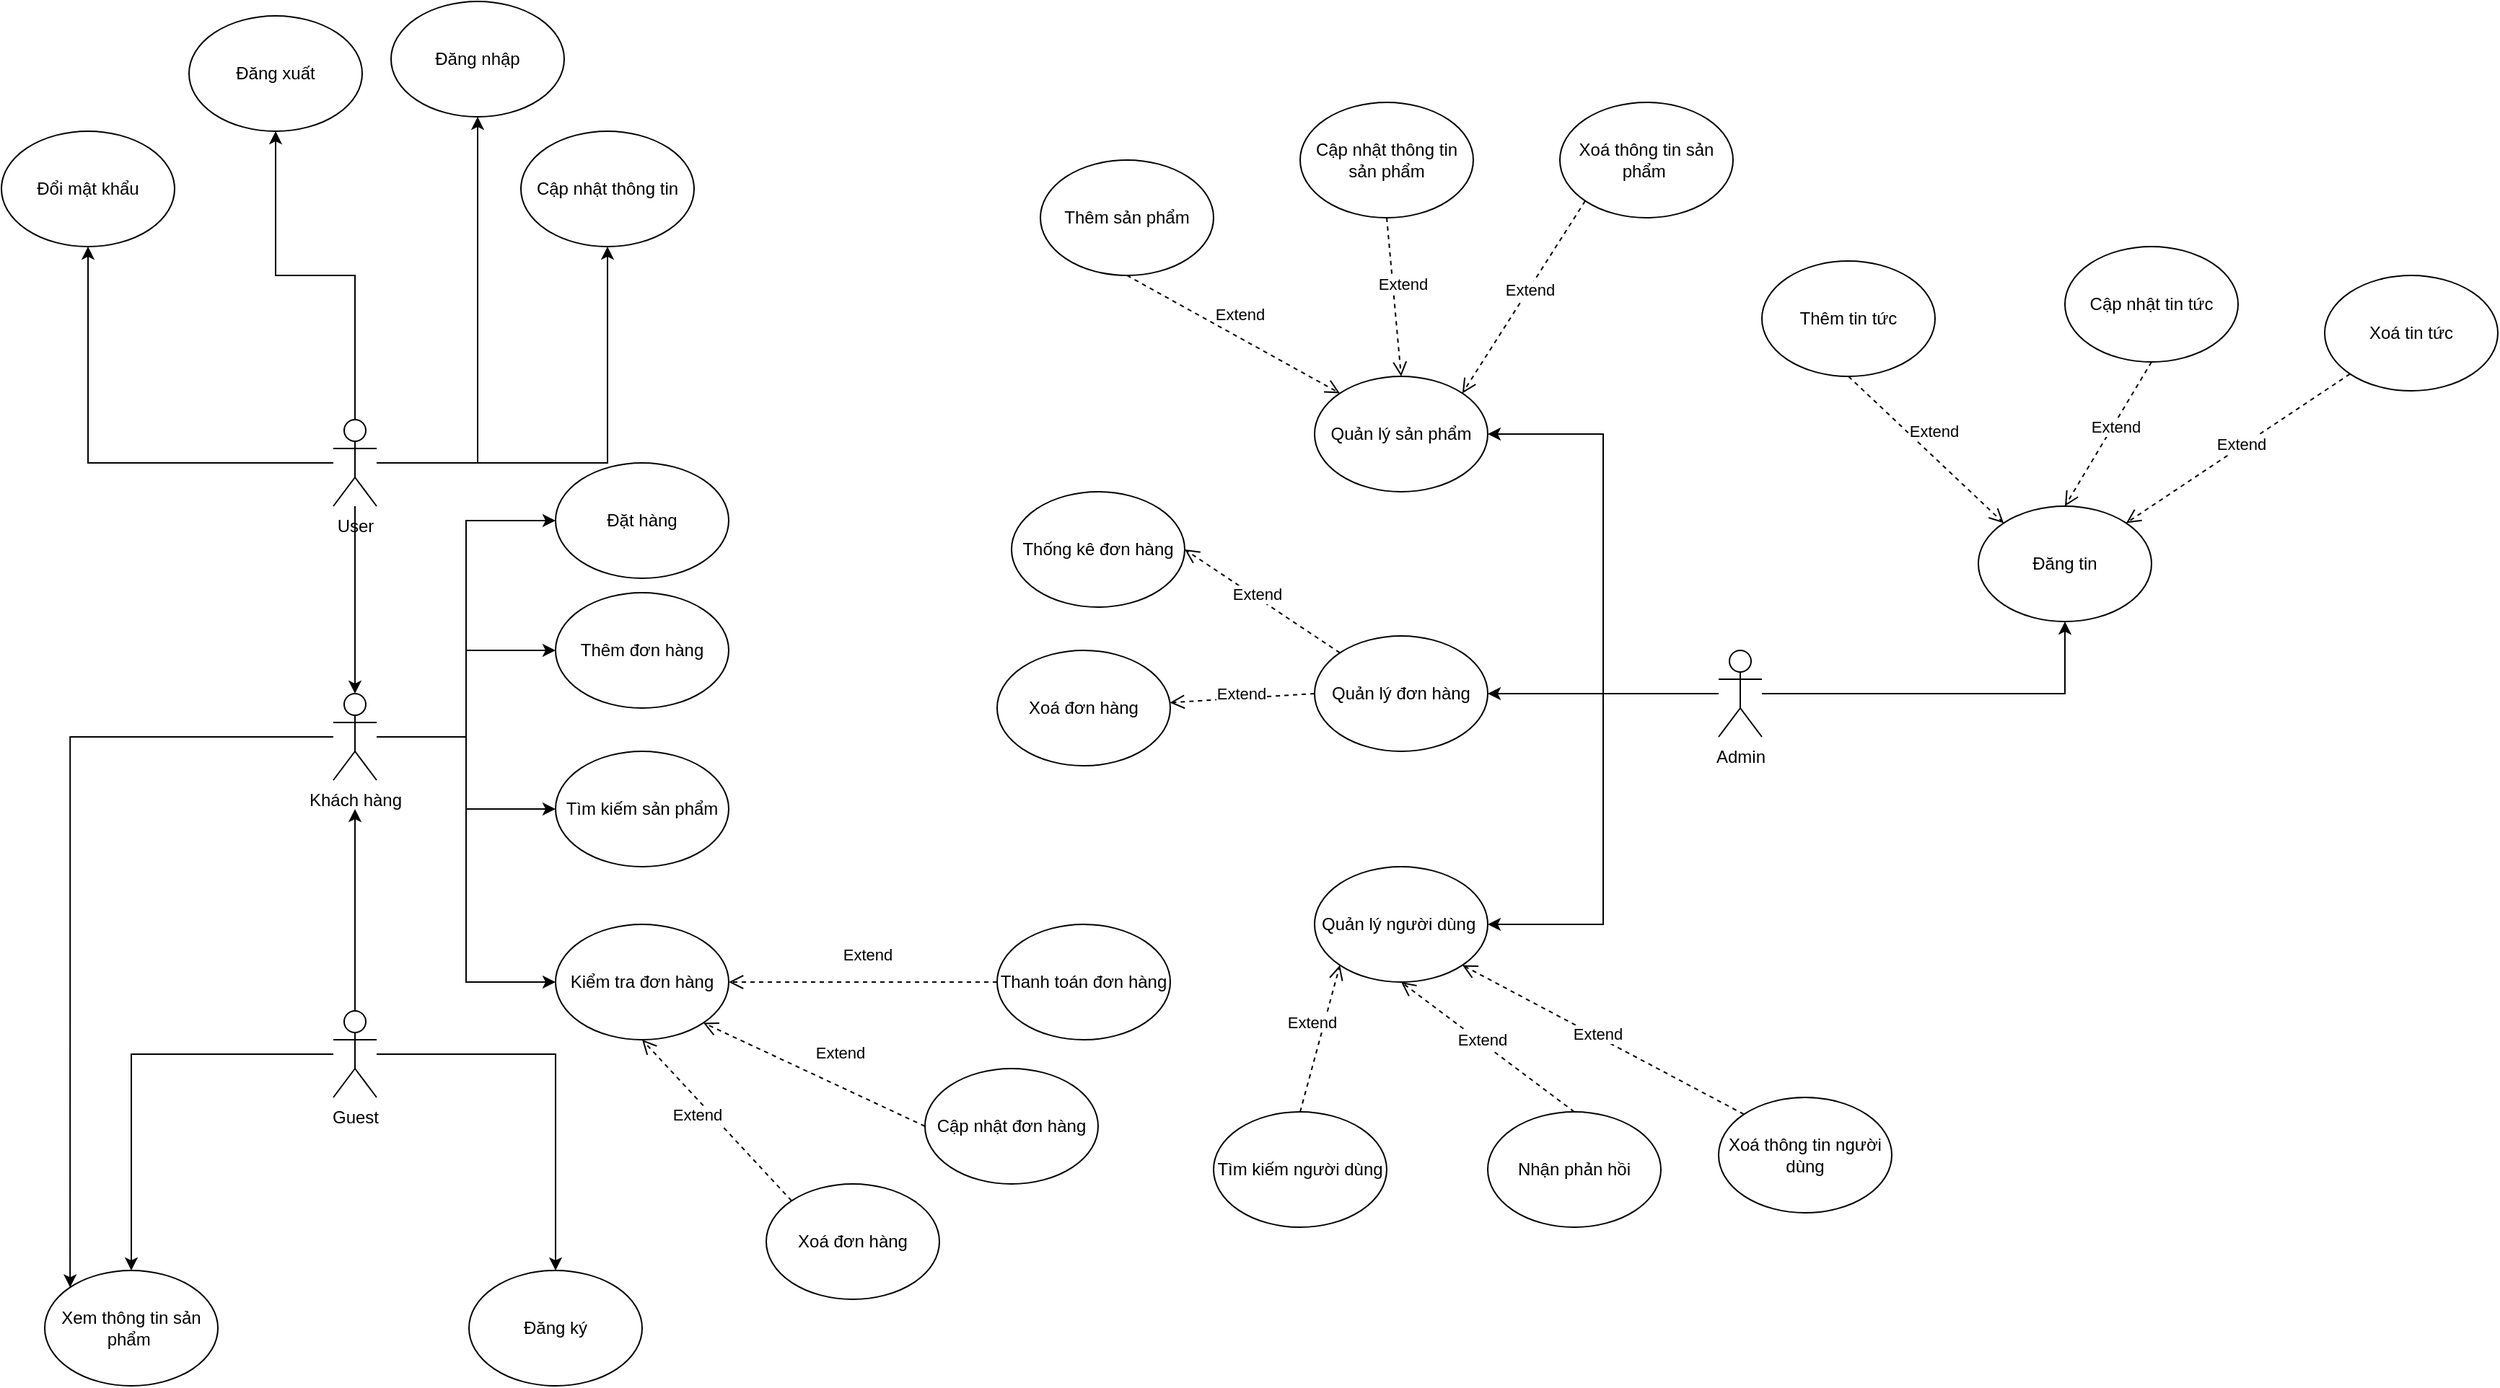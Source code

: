 <mxfile version="20.6.0" type="device"><diagram id="alnNTeHziJQ8-YdXoRm_" name="Trang-1"><mxGraphModel dx="2903" dy="2311" grid="1" gridSize="10" guides="1" tooltips="1" connect="1" arrows="1" fold="1" page="1" pageScale="1" pageWidth="827" pageHeight="1169" math="0" shadow="0"><root><mxCell id="0"/><mxCell id="1" parent="0"/><mxCell id="yqy2ZAMqHUqlLX5YPhvL-14" style="edgeStyle=orthogonalEdgeStyle;rounded=0;orthogonalLoop=1;jettySize=auto;html=1;entryX=0;entryY=0;entryDx=0;entryDy=0;" edge="1" parent="1" source="LC23aDufcoGeySRq3Mif-1" target="yqy2ZAMqHUqlLX5YPhvL-9"><mxGeometry relative="1" as="geometry"/></mxCell><mxCell id="yqy2ZAMqHUqlLX5YPhvL-15" style="edgeStyle=orthogonalEdgeStyle;rounded=0;orthogonalLoop=1;jettySize=auto;html=1;entryX=0;entryY=0.5;entryDx=0;entryDy=0;" edge="1" parent="1" source="LC23aDufcoGeySRq3Mif-1" target="yqy2ZAMqHUqlLX5YPhvL-12"><mxGeometry relative="1" as="geometry"/></mxCell><mxCell id="yqy2ZAMqHUqlLX5YPhvL-16" style="edgeStyle=orthogonalEdgeStyle;rounded=0;orthogonalLoop=1;jettySize=auto;html=1;entryX=0;entryY=0.5;entryDx=0;entryDy=0;" edge="1" parent="1" source="LC23aDufcoGeySRq3Mif-1" target="yqy2ZAMqHUqlLX5YPhvL-13"><mxGeometry relative="1" as="geometry"/></mxCell><mxCell id="yqy2ZAMqHUqlLX5YPhvL-18" style="edgeStyle=orthogonalEdgeStyle;rounded=0;orthogonalLoop=1;jettySize=auto;html=1;entryX=0;entryY=0.5;entryDx=0;entryDy=0;" edge="1" parent="1" source="LC23aDufcoGeySRq3Mif-1" target="yqy2ZAMqHUqlLX5YPhvL-17"><mxGeometry relative="1" as="geometry"/></mxCell><mxCell id="yqy2ZAMqHUqlLX5YPhvL-20" style="edgeStyle=orthogonalEdgeStyle;rounded=0;orthogonalLoop=1;jettySize=auto;html=1;entryX=0;entryY=0.5;entryDx=0;entryDy=0;" edge="1" parent="1" source="LC23aDufcoGeySRq3Mif-1" target="yqy2ZAMqHUqlLX5YPhvL-19"><mxGeometry relative="1" as="geometry"/></mxCell><mxCell id="LC23aDufcoGeySRq3Mif-1" value="Khách hàng" style="shape=umlActor;verticalLabelPosition=bottom;verticalAlign=top;html=1;" parent="1" vertex="1"><mxGeometry x="140" y="340" width="30" height="60" as="geometry"/></mxCell><mxCell id="LC23aDufcoGeySRq3Mif-12" style="edgeStyle=orthogonalEdgeStyle;rounded=0;orthogonalLoop=1;jettySize=auto;html=1;" parent="1" source="LC23aDufcoGeySRq3Mif-4" edge="1"><mxGeometry relative="1" as="geometry"><mxPoint x="155" y="420" as="targetPoint"/></mxGeometry></mxCell><mxCell id="yqy2ZAMqHUqlLX5YPhvL-10" style="edgeStyle=orthogonalEdgeStyle;rounded=0;orthogonalLoop=1;jettySize=auto;html=1;entryX=0.5;entryY=0;entryDx=0;entryDy=0;" edge="1" parent="1" source="LC23aDufcoGeySRq3Mif-4" target="yqy2ZAMqHUqlLX5YPhvL-7"><mxGeometry relative="1" as="geometry"/></mxCell><mxCell id="yqy2ZAMqHUqlLX5YPhvL-11" style="edgeStyle=orthogonalEdgeStyle;rounded=0;orthogonalLoop=1;jettySize=auto;html=1;entryX=0.5;entryY=0;entryDx=0;entryDy=0;" edge="1" parent="1" source="LC23aDufcoGeySRq3Mif-4" target="yqy2ZAMqHUqlLX5YPhvL-9"><mxGeometry relative="1" as="geometry"/></mxCell><mxCell id="LC23aDufcoGeySRq3Mif-4" value="Guest" style="shape=umlActor;verticalLabelPosition=bottom;verticalAlign=top;html=1;" parent="1" vertex="1"><mxGeometry x="140" y="560" width="30" height="60" as="geometry"/></mxCell><mxCell id="LC23aDufcoGeySRq3Mif-13" style="edgeStyle=orthogonalEdgeStyle;rounded=0;orthogonalLoop=1;jettySize=auto;html=1;entryX=0.5;entryY=0;entryDx=0;entryDy=0;entryPerimeter=0;" parent="1" source="LC23aDufcoGeySRq3Mif-8" target="LC23aDufcoGeySRq3Mif-1" edge="1"><mxGeometry relative="1" as="geometry"/></mxCell><mxCell id="yqy2ZAMqHUqlLX5YPhvL-3" style="edgeStyle=orthogonalEdgeStyle;rounded=0;orthogonalLoop=1;jettySize=auto;html=1;" edge="1" parent="1" source="LC23aDufcoGeySRq3Mif-8" target="yqy2ZAMqHUqlLX5YPhvL-1"><mxGeometry relative="1" as="geometry"/></mxCell><mxCell id="yqy2ZAMqHUqlLX5YPhvL-4" style="edgeStyle=orthogonalEdgeStyle;rounded=0;orthogonalLoop=1;jettySize=auto;html=1;entryX=0.5;entryY=1;entryDx=0;entryDy=0;" edge="1" parent="1" source="LC23aDufcoGeySRq3Mif-8" target="LC23aDufcoGeySRq3Mif-15"><mxGeometry relative="1" as="geometry"/></mxCell><mxCell id="yqy2ZAMqHUqlLX5YPhvL-5" style="edgeStyle=orthogonalEdgeStyle;rounded=0;orthogonalLoop=1;jettySize=auto;html=1;entryX=0.5;entryY=1;entryDx=0;entryDy=0;" edge="1" parent="1" source="LC23aDufcoGeySRq3Mif-8" target="LC23aDufcoGeySRq3Mif-14"><mxGeometry relative="1" as="geometry"/></mxCell><mxCell id="yqy2ZAMqHUqlLX5YPhvL-6" style="edgeStyle=orthogonalEdgeStyle;rounded=0;orthogonalLoop=1;jettySize=auto;html=1;entryX=0.5;entryY=1;entryDx=0;entryDy=0;" edge="1" parent="1" source="LC23aDufcoGeySRq3Mif-8" target="yqy2ZAMqHUqlLX5YPhvL-2"><mxGeometry relative="1" as="geometry"/></mxCell><mxCell id="LC23aDufcoGeySRq3Mif-8" value="User" style="shape=umlActor;verticalLabelPosition=bottom;verticalAlign=top;html=1;" parent="1" vertex="1"><mxGeometry x="140" y="150" width="30" height="60" as="geometry"/></mxCell><mxCell id="LC23aDufcoGeySRq3Mif-14" value="Đăng nhập" style="ellipse;whiteSpace=wrap;html=1;" parent="1" vertex="1"><mxGeometry x="180" y="-140" width="120" height="80" as="geometry"/></mxCell><mxCell id="LC23aDufcoGeySRq3Mif-15" value="Đăng xuất" style="ellipse;whiteSpace=wrap;html=1;" parent="1" vertex="1"><mxGeometry x="40" y="-130" width="120" height="80" as="geometry"/></mxCell><mxCell id="yqy2ZAMqHUqlLX5YPhvL-1" value="Đổi mật khẩu" style="ellipse;whiteSpace=wrap;html=1;" vertex="1" parent="1"><mxGeometry x="-90" y="-50" width="120" height="80" as="geometry"/></mxCell><mxCell id="yqy2ZAMqHUqlLX5YPhvL-2" value="Cập nhật thông tin" style="ellipse;whiteSpace=wrap;html=1;" vertex="1" parent="1"><mxGeometry x="270" y="-50" width="120" height="80" as="geometry"/></mxCell><mxCell id="yqy2ZAMqHUqlLX5YPhvL-7" value="Đăng ký" style="ellipse;whiteSpace=wrap;html=1;" vertex="1" parent="1"><mxGeometry x="234" y="740" width="120" height="80" as="geometry"/></mxCell><mxCell id="yqy2ZAMqHUqlLX5YPhvL-9" value="Xem thông tin sản phẩm&amp;nbsp;" style="ellipse;whiteSpace=wrap;html=1;" vertex="1" parent="1"><mxGeometry x="-60" y="740" width="120" height="80" as="geometry"/></mxCell><mxCell id="yqy2ZAMqHUqlLX5YPhvL-12" value="Đặt hàng" style="ellipse;whiteSpace=wrap;html=1;" vertex="1" parent="1"><mxGeometry x="294" y="180" width="120" height="80" as="geometry"/></mxCell><mxCell id="yqy2ZAMqHUqlLX5YPhvL-13" value="Thêm đơn hàng" style="ellipse;whiteSpace=wrap;html=1;" vertex="1" parent="1"><mxGeometry x="294" y="270" width="120" height="80" as="geometry"/></mxCell><mxCell id="yqy2ZAMqHUqlLX5YPhvL-17" value="Kiểm tra đơn hàng" style="ellipse;whiteSpace=wrap;html=1;" vertex="1" parent="1"><mxGeometry x="294" y="500" width="120" height="80" as="geometry"/></mxCell><mxCell id="yqy2ZAMqHUqlLX5YPhvL-19" value="Tìm kiếm sản phẩm" style="ellipse;whiteSpace=wrap;html=1;" vertex="1" parent="1"><mxGeometry x="294" y="380" width="120" height="80" as="geometry"/></mxCell><mxCell id="yqy2ZAMqHUqlLX5YPhvL-22" value="Xoá đơn hàng" style="ellipse;whiteSpace=wrap;html=1;" vertex="1" parent="1"><mxGeometry x="440" y="680" width="120" height="80" as="geometry"/></mxCell><mxCell id="yqy2ZAMqHUqlLX5YPhvL-23" value="Cập nhật đơn hàng" style="ellipse;whiteSpace=wrap;html=1;" vertex="1" parent="1"><mxGeometry x="550" y="600" width="120" height="80" as="geometry"/></mxCell><mxCell id="yqy2ZAMqHUqlLX5YPhvL-25" value="Extend" style="html=1;verticalAlign=bottom;endArrow=open;dashed=1;endSize=8;rounded=0;entryX=1;entryY=1;entryDx=0;entryDy=0;exitX=0;exitY=0.5;exitDx=0;exitDy=0;" edge="1" parent="1" source="yqy2ZAMqHUqlLX5YPhvL-23" target="yqy2ZAMqHUqlLX5YPhvL-17"><mxGeometry x="-0.16" y="-13" relative="1" as="geometry"><mxPoint x="520" y="590" as="sourcePoint"/><mxPoint x="310" y="640" as="targetPoint"/><mxPoint as="offset"/></mxGeometry></mxCell><mxCell id="yqy2ZAMqHUqlLX5YPhvL-33" value="Extend" style="html=1;verticalAlign=bottom;endArrow=open;dashed=1;endSize=8;rounded=0;entryX=0.5;entryY=1;entryDx=0;entryDy=0;exitX=0;exitY=0;exitDx=0;exitDy=0;" edge="1" parent="1" source="yqy2ZAMqHUqlLX5YPhvL-22" target="yqy2ZAMqHUqlLX5YPhvL-17"><mxGeometry x="0.07" y="14" relative="1" as="geometry"><mxPoint x="354" y="680" as="sourcePoint"/><mxPoint x="360" y="660" as="targetPoint"/><mxPoint as="offset"/></mxGeometry></mxCell><mxCell id="yqy2ZAMqHUqlLX5YPhvL-34" value="Thanh toán đơn hàng" style="ellipse;whiteSpace=wrap;html=1;" vertex="1" parent="1"><mxGeometry x="600" y="500" width="120" height="80" as="geometry"/></mxCell><mxCell id="yqy2ZAMqHUqlLX5YPhvL-35" value="Extend" style="html=1;verticalAlign=bottom;endArrow=open;dashed=1;endSize=8;rounded=0;exitX=0;exitY=0.5;exitDx=0;exitDy=0;entryX=1;entryY=0.5;entryDx=0;entryDy=0;" edge="1" parent="1" source="yqy2ZAMqHUqlLX5YPhvL-34" target="yqy2ZAMqHUqlLX5YPhvL-17"><mxGeometry x="-0.032" y="-10" relative="1" as="geometry"><mxPoint x="440" y="470" as="sourcePoint"/><mxPoint x="500" y="550" as="targetPoint"/><mxPoint as="offset"/><Array as="points"><mxPoint x="500" y="540"/></Array></mxGeometry></mxCell><mxCell id="yqy2ZAMqHUqlLX5YPhvL-42" style="edgeStyle=orthogonalEdgeStyle;rounded=0;orthogonalLoop=1;jettySize=auto;html=1;entryX=1;entryY=0.5;entryDx=0;entryDy=0;" edge="1" parent="1" source="yqy2ZAMqHUqlLX5YPhvL-36" target="yqy2ZAMqHUqlLX5YPhvL-41"><mxGeometry relative="1" as="geometry"/></mxCell><mxCell id="yqy2ZAMqHUqlLX5YPhvL-43" style="edgeStyle=orthogonalEdgeStyle;rounded=0;orthogonalLoop=1;jettySize=auto;html=1;entryX=1;entryY=0.5;entryDx=0;entryDy=0;" edge="1" parent="1" source="yqy2ZAMqHUqlLX5YPhvL-36" target="yqy2ZAMqHUqlLX5YPhvL-40"><mxGeometry relative="1" as="geometry"/></mxCell><mxCell id="yqy2ZAMqHUqlLX5YPhvL-44" style="edgeStyle=orthogonalEdgeStyle;rounded=0;orthogonalLoop=1;jettySize=auto;html=1;entryX=1;entryY=0.5;entryDx=0;entryDy=0;" edge="1" parent="1" source="yqy2ZAMqHUqlLX5YPhvL-36" target="yqy2ZAMqHUqlLX5YPhvL-39"><mxGeometry relative="1" as="geometry"/></mxCell><mxCell id="yqy2ZAMqHUqlLX5YPhvL-66" style="edgeStyle=orthogonalEdgeStyle;rounded=0;orthogonalLoop=1;jettySize=auto;html=1;entryX=0.5;entryY=1;entryDx=0;entryDy=0;" edge="1" parent="1" source="yqy2ZAMqHUqlLX5YPhvL-36" target="yqy2ZAMqHUqlLX5YPhvL-63"><mxGeometry relative="1" as="geometry"/></mxCell><mxCell id="yqy2ZAMqHUqlLX5YPhvL-36" value="Admin" style="shape=umlActor;verticalLabelPosition=bottom;verticalAlign=top;html=1;" vertex="1" parent="1"><mxGeometry x="1100" y="310" width="30" height="60" as="geometry"/></mxCell><mxCell id="yqy2ZAMqHUqlLX5YPhvL-39" value="Quản lý sản phẩm" style="ellipse;whiteSpace=wrap;html=1;" vertex="1" parent="1"><mxGeometry x="820" y="120" width="120" height="80" as="geometry"/></mxCell><mxCell id="yqy2ZAMqHUqlLX5YPhvL-40" value="Quản lý đơn hàng" style="ellipse;whiteSpace=wrap;html=1;" vertex="1" parent="1"><mxGeometry x="820" y="300" width="120" height="80" as="geometry"/></mxCell><mxCell id="yqy2ZAMqHUqlLX5YPhvL-41" value="Quản lý người dùng&amp;nbsp;" style="ellipse;whiteSpace=wrap;html=1;" vertex="1" parent="1"><mxGeometry x="820" y="460" width="120" height="80" as="geometry"/></mxCell><mxCell id="yqy2ZAMqHUqlLX5YPhvL-45" value="Thêm sản phẩm" style="ellipse;whiteSpace=wrap;html=1;" vertex="1" parent="1"><mxGeometry x="630" y="-30" width="120" height="80" as="geometry"/></mxCell><mxCell id="yqy2ZAMqHUqlLX5YPhvL-46" value="Extend" style="html=1;verticalAlign=bottom;endArrow=open;dashed=1;endSize=8;rounded=0;exitX=0.5;exitY=1;exitDx=0;exitDy=0;entryX=0;entryY=0;entryDx=0;entryDy=0;" edge="1" parent="1" source="yqy2ZAMqHUqlLX5YPhvL-45" target="yqy2ZAMqHUqlLX5YPhvL-39"><mxGeometry x="0.016" y="6" relative="1" as="geometry"><mxPoint x="424.0" y="550" as="sourcePoint"/><mxPoint x="720" y="170" as="targetPoint"/><mxPoint as="offset"/></mxGeometry></mxCell><mxCell id="yqy2ZAMqHUqlLX5YPhvL-47" value="Cập nhật thông tin sản phẩm" style="ellipse;whiteSpace=wrap;html=1;" vertex="1" parent="1"><mxGeometry x="810" y="-70" width="120" height="80" as="geometry"/></mxCell><mxCell id="yqy2ZAMqHUqlLX5YPhvL-48" value="Extend" style="html=1;verticalAlign=bottom;endArrow=open;dashed=1;endSize=8;rounded=0;exitX=0.5;exitY=1;exitDx=0;exitDy=0;entryX=0.5;entryY=0;entryDx=0;entryDy=0;" edge="1" parent="1" source="yqy2ZAMqHUqlLX5YPhvL-47" target="yqy2ZAMqHUqlLX5YPhvL-39"><mxGeometry x="0.016" y="6" relative="1" as="geometry"><mxPoint x="700" y="60" as="sourcePoint"/><mxPoint x="847.574" y="141.716" as="targetPoint"/><mxPoint as="offset"/></mxGeometry></mxCell><mxCell id="yqy2ZAMqHUqlLX5YPhvL-49" value="Extend" style="html=1;verticalAlign=bottom;endArrow=open;dashed=1;endSize=8;rounded=0;entryX=1;entryY=0;entryDx=0;entryDy=0;exitX=0;exitY=1;exitDx=0;exitDy=0;" edge="1" parent="1" source="yqy2ZAMqHUqlLX5YPhvL-50" target="yqy2ZAMqHUqlLX5YPhvL-39"><mxGeometry x="0.016" y="6" relative="1" as="geometry"><mxPoint x="970" as="sourcePoint"/><mxPoint x="847.574" y="141.716" as="targetPoint"/><mxPoint as="offset"/></mxGeometry></mxCell><mxCell id="yqy2ZAMqHUqlLX5YPhvL-50" value="Xoá thông tin sản phẩm&amp;nbsp;" style="ellipse;whiteSpace=wrap;html=1;" vertex="1" parent="1"><mxGeometry x="990" y="-70" width="120" height="80" as="geometry"/></mxCell><mxCell id="yqy2ZAMqHUqlLX5YPhvL-52" value="Thống kê đơn hàng" style="ellipse;whiteSpace=wrap;html=1;" vertex="1" parent="1"><mxGeometry x="610" y="200" width="120" height="80" as="geometry"/></mxCell><mxCell id="yqy2ZAMqHUqlLX5YPhvL-53" value="Extend" style="html=1;verticalAlign=bottom;endArrow=open;dashed=1;endSize=8;rounded=0;exitX=0;exitY=0;exitDx=0;exitDy=0;entryX=1;entryY=0.5;entryDx=0;entryDy=0;" edge="1" parent="1" source="yqy2ZAMqHUqlLX5YPhvL-40" target="yqy2ZAMqHUqlLX5YPhvL-52"><mxGeometry x="0.016" y="6" relative="1" as="geometry"><mxPoint x="700" y="60" as="sourcePoint"/><mxPoint x="847.574" y="141.716" as="targetPoint"/><mxPoint as="offset"/></mxGeometry></mxCell><mxCell id="yqy2ZAMqHUqlLX5YPhvL-54" value="Extend" style="html=1;verticalAlign=bottom;endArrow=open;dashed=1;endSize=8;rounded=0;exitX=0;exitY=0.5;exitDx=0;exitDy=0;" edge="1" parent="1" source="yqy2ZAMqHUqlLX5YPhvL-40" target="yqy2ZAMqHUqlLX5YPhvL-55"><mxGeometry x="0.016" y="6" relative="1" as="geometry"><mxPoint x="710" y="70" as="sourcePoint"/><mxPoint x="730" y="360" as="targetPoint"/><mxPoint as="offset"/></mxGeometry></mxCell><mxCell id="yqy2ZAMqHUqlLX5YPhvL-55" value="Xoá đơn hàng" style="ellipse;whiteSpace=wrap;html=1;" vertex="1" parent="1"><mxGeometry x="600" y="310" width="120" height="80" as="geometry"/></mxCell><mxCell id="yqy2ZAMqHUqlLX5YPhvL-56" value="Tìm kiếm người dùng" style="ellipse;whiteSpace=wrap;html=1;" vertex="1" parent="1"><mxGeometry x="750" y="630" width="120" height="80" as="geometry"/></mxCell><mxCell id="yqy2ZAMqHUqlLX5YPhvL-57" value="Nhận phản hồi" style="ellipse;whiteSpace=wrap;html=1;" vertex="1" parent="1"><mxGeometry x="940" y="630" width="120" height="80" as="geometry"/></mxCell><mxCell id="yqy2ZAMqHUqlLX5YPhvL-58" value="Xoá thông tin người dùng" style="ellipse;whiteSpace=wrap;html=1;" vertex="1" parent="1"><mxGeometry x="1100" y="620" width="120" height="80" as="geometry"/></mxCell><mxCell id="yqy2ZAMqHUqlLX5YPhvL-59" value="Extend" style="html=1;verticalAlign=bottom;endArrow=open;dashed=1;endSize=8;rounded=0;exitX=0.5;exitY=0;exitDx=0;exitDy=0;entryX=0;entryY=1;entryDx=0;entryDy=0;" edge="1" parent="1" source="yqy2ZAMqHUqlLX5YPhvL-56" target="yqy2ZAMqHUqlLX5YPhvL-41"><mxGeometry x="0.016" y="6" relative="1" as="geometry"><mxPoint x="830.0" y="350" as="sourcePoint"/><mxPoint x="729.764" y="356.458" as="targetPoint"/><mxPoint as="offset"/></mxGeometry></mxCell><mxCell id="yqy2ZAMqHUqlLX5YPhvL-60" value="Extend" style="html=1;verticalAlign=bottom;endArrow=open;dashed=1;endSize=8;rounded=0;entryX=0.5;entryY=1;entryDx=0;entryDy=0;exitX=0.5;exitY=0;exitDx=0;exitDy=0;" edge="1" parent="1" source="yqy2ZAMqHUqlLX5YPhvL-57" target="yqy2ZAMqHUqlLX5YPhvL-41"><mxGeometry x="0.016" y="6" relative="1" as="geometry"><mxPoint x="1020" y="620" as="sourcePoint"/><mxPoint x="739.764" y="366.458" as="targetPoint"/><mxPoint as="offset"/></mxGeometry></mxCell><mxCell id="yqy2ZAMqHUqlLX5YPhvL-61" value="Extend" style="html=1;verticalAlign=bottom;endArrow=open;dashed=1;endSize=8;rounded=0;entryX=1;entryY=1;entryDx=0;entryDy=0;exitX=0;exitY=0;exitDx=0;exitDy=0;" edge="1" parent="1" source="yqy2ZAMqHUqlLX5YPhvL-58" target="yqy2ZAMqHUqlLX5YPhvL-41"><mxGeometry x="0.016" y="6" relative="1" as="geometry"><mxPoint x="1010.0" y="640" as="sourcePoint"/><mxPoint x="890.0" y="550" as="targetPoint"/><mxPoint as="offset"/></mxGeometry></mxCell><mxCell id="yqy2ZAMqHUqlLX5YPhvL-63" value="Đăng tin" style="ellipse;whiteSpace=wrap;html=1;" vertex="1" parent="1"><mxGeometry x="1280" y="210" width="120" height="80" as="geometry"/></mxCell><mxCell id="yqy2ZAMqHUqlLX5YPhvL-67" value="Thêm tin tức" style="ellipse;whiteSpace=wrap;html=1;" vertex="1" parent="1"><mxGeometry x="1130" y="40" width="120" height="80" as="geometry"/></mxCell><mxCell id="yqy2ZAMqHUqlLX5YPhvL-68" value="Cập nhật tin tức" style="ellipse;whiteSpace=wrap;html=1;" vertex="1" parent="1"><mxGeometry x="1340" y="30" width="120" height="80" as="geometry"/></mxCell><mxCell id="yqy2ZAMqHUqlLX5YPhvL-69" value="Xoá tin tức" style="ellipse;whiteSpace=wrap;html=1;" vertex="1" parent="1"><mxGeometry x="1520" y="50" width="120" height="80" as="geometry"/></mxCell><mxCell id="yqy2ZAMqHUqlLX5YPhvL-70" value="Extend" style="html=1;verticalAlign=bottom;endArrow=open;dashed=1;endSize=8;rounded=0;entryX=0;entryY=0;entryDx=0;entryDy=0;exitX=0.5;exitY=1;exitDx=0;exitDy=0;" edge="1" parent="1" source="yqy2ZAMqHUqlLX5YPhvL-67" target="yqy2ZAMqHUqlLX5YPhvL-63"><mxGeometry x="0.016" y="6" relative="1" as="geometry"><mxPoint x="1017.574" y="8.284" as="sourcePoint"/><mxPoint x="932.426" y="141.716" as="targetPoint"/><mxPoint as="offset"/></mxGeometry></mxCell><mxCell id="yqy2ZAMqHUqlLX5YPhvL-71" value="Extend" style="html=1;verticalAlign=bottom;endArrow=open;dashed=1;endSize=8;rounded=0;entryX=0.5;entryY=0;entryDx=0;entryDy=0;exitX=0.5;exitY=1;exitDx=0;exitDy=0;" edge="1" parent="1" source="yqy2ZAMqHUqlLX5YPhvL-68" target="yqy2ZAMqHUqlLX5YPhvL-63"><mxGeometry x="0.016" y="6" relative="1" as="geometry"><mxPoint x="1027.574" y="18.284" as="sourcePoint"/><mxPoint x="942.426" y="151.716" as="targetPoint"/><mxPoint as="offset"/></mxGeometry></mxCell><mxCell id="yqy2ZAMqHUqlLX5YPhvL-72" value="Extend" style="html=1;verticalAlign=bottom;endArrow=open;dashed=1;endSize=8;rounded=0;entryX=1;entryY=0;entryDx=0;entryDy=0;exitX=0;exitY=1;exitDx=0;exitDy=0;" edge="1" parent="1" source="yqy2ZAMqHUqlLX5YPhvL-69" target="yqy2ZAMqHUqlLX5YPhvL-63"><mxGeometry x="0.016" y="6" relative="1" as="geometry"><mxPoint x="1037.574" y="28.284" as="sourcePoint"/><mxPoint x="952.426" y="161.716" as="targetPoint"/><mxPoint as="offset"/></mxGeometry></mxCell></root></mxGraphModel></diagram></mxfile>